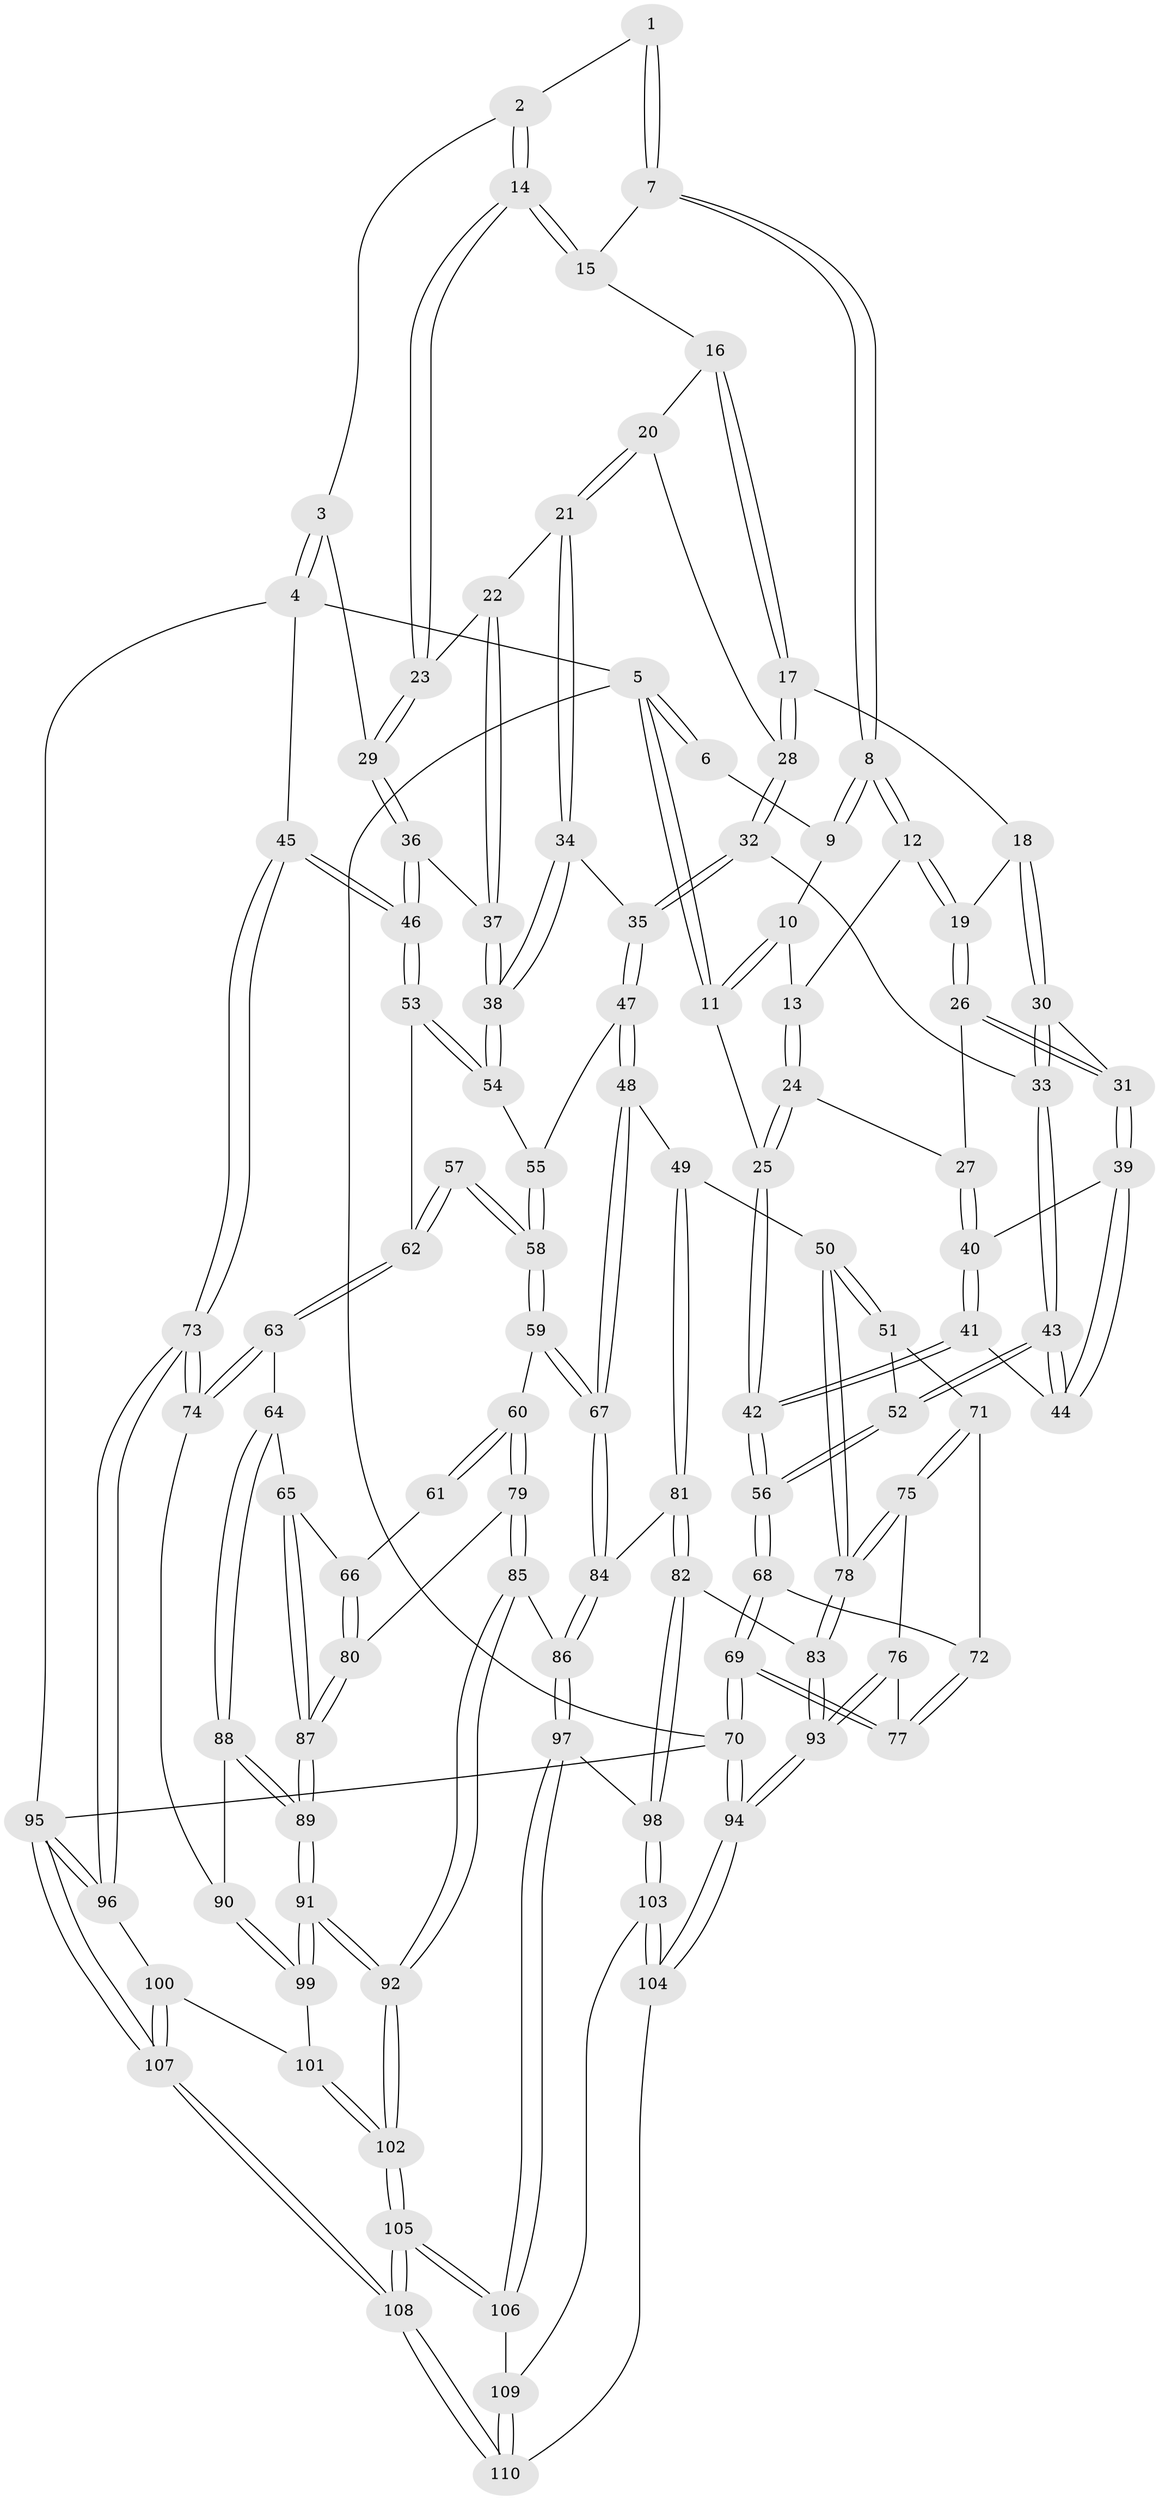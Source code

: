 // coarse degree distribution, {6: 0.16883116883116883, 4: 0.38961038961038963, 9: 0.012987012987012988, 5: 0.38961038961038963, 3: 0.03896103896103896}
// Generated by graph-tools (version 1.1) at 2025/21/03/04/25 18:21:19]
// undirected, 110 vertices, 272 edges
graph export_dot {
graph [start="1"]
  node [color=gray90,style=filled];
  1 [pos="+0.33837056929270243+0"];
  2 [pos="+0.6696193720508236+0"];
  3 [pos="+1+0"];
  4 [pos="+1+0"];
  5 [pos="+0+0"];
  6 [pos="+0.08184406906663551+0"];
  7 [pos="+0.307942493456099+0.05289579962590547"];
  8 [pos="+0.26552493951418454+0.08682035808001236"];
  9 [pos="+0.1635902636760265+0.03889981241397391"];
  10 [pos="+0.12487782294885645+0.07232466760140649"];
  11 [pos="+0+0.0734509994895865"];
  12 [pos="+0.2458911319860997+0.14006926823577429"];
  13 [pos="+0.15847904890752332+0.16585542403022285"];
  14 [pos="+0.5715084507718944+0.08886230298882936"];
  15 [pos="+0.3674868130917033+0.08951387734161825"];
  16 [pos="+0.3748605442095436+0.175279257645948"];
  17 [pos="+0.3147304183491217+0.23007871170281047"];
  18 [pos="+0.31256283698545567+0.2301762301973333"];
  19 [pos="+0.28537866475574614+0.22379483499952232"];
  20 [pos="+0.4247463485435413+0.19337604633409988"];
  21 [pos="+0.5615922852132323+0.1764803550181827"];
  22 [pos="+0.5647649015851208+0.1726317656675541"];
  23 [pos="+0.5717826459834967+0.14832774764304868"];
  24 [pos="+0.09210920956863308+0.23050715909986264"];
  25 [pos="+0+0.2570281469487033"];
  26 [pos="+0.2761918550375553+0.23392017662949072"];
  27 [pos="+0.10769498988792552+0.2406432909144719"];
  28 [pos="+0.3831535224427079+0.2710952277244478"];
  29 [pos="+0.8430237787501482+0.22983849956211894"];
  30 [pos="+0.3199864299053315+0.31360374271877883"];
  31 [pos="+0.23774330042225322+0.3067539408526605"];
  32 [pos="+0.43880143427196067+0.3456373650545335"];
  33 [pos="+0.347001653442614+0.37412754879420007"];
  34 [pos="+0.5067419886408834+0.30799147888475004"];
  35 [pos="+0.460553613557655+0.3501109795905195"];
  36 [pos="+0.8428277031466005+0.30175779736699565"];
  37 [pos="+0.7034133780160898+0.32343807630173066"];
  38 [pos="+0.6511098238214946+0.39104851042646926"];
  39 [pos="+0.2161707781594101+0.33755984876010725"];
  40 [pos="+0.2004518370643127+0.3293324777026809"];
  41 [pos="+0.0824990841248917+0.37837968095522073"];
  42 [pos="+0+0.3824961965422515"];
  43 [pos="+0.25408975265019806+0.4401469914770994"];
  44 [pos="+0.2526739595208437+0.4377036427907321"];
  45 [pos="+1+0.4823693465239982"];
  46 [pos="+0.9301245110156687+0.4288250583165378"];
  47 [pos="+0.48218855959274365+0.44627154835165617"];
  48 [pos="+0.43524037087309175+0.5156240544105424"];
  49 [pos="+0.35974659953134963+0.5670660326955412"];
  50 [pos="+0.351211138025157+0.5614211159693956"];
  51 [pos="+0.2524314763029951+0.4764675627665856"];
  52 [pos="+0.251546325142328+0.4702679014577289"];
  53 [pos="+0.8924957512491629+0.4547649338034679"];
  54 [pos="+0.646998615797847+0.45573028993877296"];
  55 [pos="+0.6242438261647028+0.49049261256000376"];
  56 [pos="+0+0.3948538951932001"];
  57 [pos="+0.7828629463935928+0.533984781792522"];
  58 [pos="+0.6273418821149022+0.5099473718450386"];
  59 [pos="+0.6228452669409563+0.588205097829514"];
  60 [pos="+0.6379729692998805+0.5968313932129091"];
  61 [pos="+0.782751943056107+0.5341512661873651"];
  62 [pos="+0.8840487086361549+0.46527964274919237"];
  63 [pos="+0.8256295331006274+0.6380026044809933"];
  64 [pos="+0.8080406494900265+0.6489206657603733"];
  65 [pos="+0.7962587910023466+0.6478215010989234"];
  66 [pos="+0.7405092541920725+0.6313215472557315"];
  67 [pos="+0.5826727291384073+0.6167529123404687"];
  68 [pos="+0+0.42201643878871337"];
  69 [pos="+0+0.8419701498014358"];
  70 [pos="+0+1"];
  71 [pos="+0.1576153233311753+0.5599889522413343"];
  72 [pos="+0.1333872603710221+0.5588484450608622"];
  73 [pos="+1+0.559357938235711"];
  74 [pos="+0.9523436847822747+0.6919005662824961"];
  75 [pos="+0.17793001332067182+0.649880824331157"];
  76 [pos="+0.10699340561334622+0.6707094657281947"];
  77 [pos="+0.03971833989109334+0.6782592244430787"];
  78 [pos="+0.18445858113488695+0.6581647523857577"];
  79 [pos="+0.6922432720595977+0.6358523143333968"];
  80 [pos="+0.7149713142095812+0.6373667791506558"];
  81 [pos="+0.3756179175445276+0.6500797918974613"];
  82 [pos="+0.3613060087565463+0.7262972515575843"];
  83 [pos="+0.21867603820650056+0.7314724038351645"];
  84 [pos="+0.5734811378866469+0.6302673029258304"];
  85 [pos="+0.6706339624103221+0.7773859894632321"];
  86 [pos="+0.5615138244067265+0.7656410762973405"];
  87 [pos="+0.7565506192156509+0.7300282278064275"];
  88 [pos="+0.8196791127783333+0.7087691069999712"];
  89 [pos="+0.762286550974862+0.7706870351996854"];
  90 [pos="+0.9146879499650715+0.7445168884109806"];
  91 [pos="+0.7462958177255932+0.8179181319381951"];
  92 [pos="+0.7391504332574417+0.8264694280294606"];
  93 [pos="+0.16656906939748428+0.7855844922717959"];
  94 [pos="+0+1"];
  95 [pos="+1+1"];
  96 [pos="+1+0.7830272153283211"];
  97 [pos="+0.5580383337411745+0.7683138885409075"];
  98 [pos="+0.3940064304838897+0.7827625083913297"];
  99 [pos="+0.9110311800807452+0.7588505531768032"];
  100 [pos="+0.9665719162708972+0.8300613890092206"];
  101 [pos="+0.917702810678923+0.7841668672833794"];
  102 [pos="+0.7698968323254672+1"];
  103 [pos="+0.3881758871877052+0.820164998808252"];
  104 [pos="+0.18267311460114966+1"];
  105 [pos="+0.7696658634731821+1"];
  106 [pos="+0.5705952619924016+0.8811819960692944"];
  107 [pos="+0.8973060637607412+1"];
  108 [pos="+0.7939130826846543+1"];
  109 [pos="+0.4970014697096777+0.9072167687976289"];
  110 [pos="+0.49300229319116917+1"];
  1 -- 2;
  1 -- 7;
  1 -- 7;
  2 -- 3;
  2 -- 14;
  2 -- 14;
  3 -- 4;
  3 -- 4;
  3 -- 29;
  4 -- 5;
  4 -- 45;
  4 -- 95;
  5 -- 6;
  5 -- 6;
  5 -- 11;
  5 -- 11;
  5 -- 70;
  6 -- 9;
  7 -- 8;
  7 -- 8;
  7 -- 15;
  8 -- 9;
  8 -- 9;
  8 -- 12;
  8 -- 12;
  9 -- 10;
  10 -- 11;
  10 -- 11;
  10 -- 13;
  11 -- 25;
  12 -- 13;
  12 -- 19;
  12 -- 19;
  13 -- 24;
  13 -- 24;
  14 -- 15;
  14 -- 15;
  14 -- 23;
  14 -- 23;
  15 -- 16;
  16 -- 17;
  16 -- 17;
  16 -- 20;
  17 -- 18;
  17 -- 28;
  17 -- 28;
  18 -- 19;
  18 -- 30;
  18 -- 30;
  19 -- 26;
  19 -- 26;
  20 -- 21;
  20 -- 21;
  20 -- 28;
  21 -- 22;
  21 -- 34;
  21 -- 34;
  22 -- 23;
  22 -- 37;
  22 -- 37;
  23 -- 29;
  23 -- 29;
  24 -- 25;
  24 -- 25;
  24 -- 27;
  25 -- 42;
  25 -- 42;
  26 -- 27;
  26 -- 31;
  26 -- 31;
  27 -- 40;
  27 -- 40;
  28 -- 32;
  28 -- 32;
  29 -- 36;
  29 -- 36;
  30 -- 31;
  30 -- 33;
  30 -- 33;
  31 -- 39;
  31 -- 39;
  32 -- 33;
  32 -- 35;
  32 -- 35;
  33 -- 43;
  33 -- 43;
  34 -- 35;
  34 -- 38;
  34 -- 38;
  35 -- 47;
  35 -- 47;
  36 -- 37;
  36 -- 46;
  36 -- 46;
  37 -- 38;
  37 -- 38;
  38 -- 54;
  38 -- 54;
  39 -- 40;
  39 -- 44;
  39 -- 44;
  40 -- 41;
  40 -- 41;
  41 -- 42;
  41 -- 42;
  41 -- 44;
  42 -- 56;
  42 -- 56;
  43 -- 44;
  43 -- 44;
  43 -- 52;
  43 -- 52;
  45 -- 46;
  45 -- 46;
  45 -- 73;
  45 -- 73;
  46 -- 53;
  46 -- 53;
  47 -- 48;
  47 -- 48;
  47 -- 55;
  48 -- 49;
  48 -- 67;
  48 -- 67;
  49 -- 50;
  49 -- 81;
  49 -- 81;
  50 -- 51;
  50 -- 51;
  50 -- 78;
  50 -- 78;
  51 -- 52;
  51 -- 71;
  52 -- 56;
  52 -- 56;
  53 -- 54;
  53 -- 54;
  53 -- 62;
  54 -- 55;
  55 -- 58;
  55 -- 58;
  56 -- 68;
  56 -- 68;
  57 -- 58;
  57 -- 58;
  57 -- 62;
  57 -- 62;
  58 -- 59;
  58 -- 59;
  59 -- 60;
  59 -- 67;
  59 -- 67;
  60 -- 61;
  60 -- 61;
  60 -- 79;
  60 -- 79;
  61 -- 66;
  62 -- 63;
  62 -- 63;
  63 -- 64;
  63 -- 74;
  63 -- 74;
  64 -- 65;
  64 -- 88;
  64 -- 88;
  65 -- 66;
  65 -- 87;
  65 -- 87;
  66 -- 80;
  66 -- 80;
  67 -- 84;
  67 -- 84;
  68 -- 69;
  68 -- 69;
  68 -- 72;
  69 -- 70;
  69 -- 70;
  69 -- 77;
  69 -- 77;
  70 -- 94;
  70 -- 94;
  70 -- 95;
  71 -- 72;
  71 -- 75;
  71 -- 75;
  72 -- 77;
  72 -- 77;
  73 -- 74;
  73 -- 74;
  73 -- 96;
  73 -- 96;
  74 -- 90;
  75 -- 76;
  75 -- 78;
  75 -- 78;
  76 -- 77;
  76 -- 93;
  76 -- 93;
  78 -- 83;
  78 -- 83;
  79 -- 80;
  79 -- 85;
  79 -- 85;
  80 -- 87;
  80 -- 87;
  81 -- 82;
  81 -- 82;
  81 -- 84;
  82 -- 83;
  82 -- 98;
  82 -- 98;
  83 -- 93;
  83 -- 93;
  84 -- 86;
  84 -- 86;
  85 -- 86;
  85 -- 92;
  85 -- 92;
  86 -- 97;
  86 -- 97;
  87 -- 89;
  87 -- 89;
  88 -- 89;
  88 -- 89;
  88 -- 90;
  89 -- 91;
  89 -- 91;
  90 -- 99;
  90 -- 99;
  91 -- 92;
  91 -- 92;
  91 -- 99;
  91 -- 99;
  92 -- 102;
  92 -- 102;
  93 -- 94;
  93 -- 94;
  94 -- 104;
  94 -- 104;
  95 -- 96;
  95 -- 96;
  95 -- 107;
  95 -- 107;
  96 -- 100;
  97 -- 98;
  97 -- 106;
  97 -- 106;
  98 -- 103;
  98 -- 103;
  99 -- 101;
  100 -- 101;
  100 -- 107;
  100 -- 107;
  101 -- 102;
  101 -- 102;
  102 -- 105;
  102 -- 105;
  103 -- 104;
  103 -- 104;
  103 -- 109;
  104 -- 110;
  105 -- 106;
  105 -- 106;
  105 -- 108;
  105 -- 108;
  106 -- 109;
  107 -- 108;
  107 -- 108;
  108 -- 110;
  108 -- 110;
  109 -- 110;
  109 -- 110;
}
